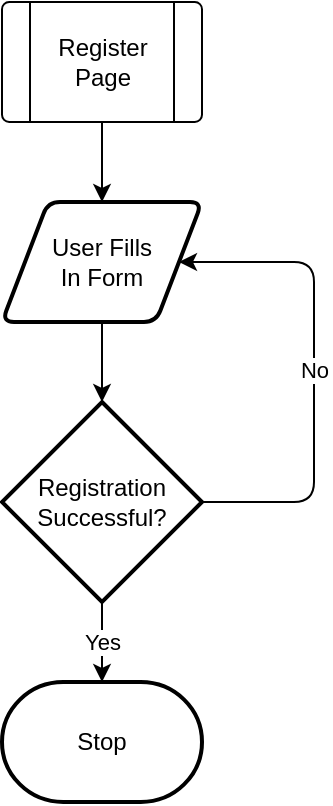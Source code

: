 <mxfile>
    <diagram id="VmCV8hx3INL5Ir1vsSpL" name="Page-1">
        <mxGraphModel dx="1130" dy="779" grid="1" gridSize="10" guides="1" tooltips="1" connect="1" arrows="1" fold="1" page="1" pageScale="1" pageWidth="827" pageHeight="1169" math="0" shadow="0">
            <root>
                <mxCell id="0"/>
                <mxCell id="1" parent="0"/>
                <mxCell id="4" style="edgeStyle=none;html=1;" parent="1" target="3" edge="1">
                    <mxGeometry relative="1" as="geometry">
                        <mxPoint x="414" y="70" as="sourcePoint"/>
                    </mxGeometry>
                </mxCell>
                <mxCell id="6" style="edgeStyle=none;html=1;" parent="1" source="3" target="5" edge="1">
                    <mxGeometry relative="1" as="geometry"/>
                </mxCell>
                <mxCell id="3" value="User Fills&lt;br&gt;In Form" style="shape=parallelogram;html=1;strokeWidth=2;perimeter=parallelogramPerimeter;whiteSpace=wrap;rounded=1;arcSize=12;size=0.23;" parent="1" vertex="1">
                    <mxGeometry x="364" y="110" width="100" height="60" as="geometry"/>
                </mxCell>
                <mxCell id="8" value="Yes" style="edgeStyle=none;html=1;" parent="1" source="5" target="7" edge="1">
                    <mxGeometry relative="1" as="geometry"/>
                </mxCell>
                <mxCell id="9" value="No" style="edgeStyle=none;html=1;entryX=1;entryY=0.5;entryDx=0;entryDy=0;" parent="1" source="5" edge="1" target="3">
                    <mxGeometry relative="1" as="geometry">
                        <mxPoint x="420" y="90" as="targetPoint"/>
                        <Array as="points">
                            <mxPoint x="520" y="260"/>
                            <mxPoint x="520" y="140"/>
                        </Array>
                    </mxGeometry>
                </mxCell>
                <mxCell id="5" value="Registration&lt;br&gt;Successful?" style="strokeWidth=2;html=1;shape=mxgraph.flowchart.decision;whiteSpace=wrap;" parent="1" vertex="1">
                    <mxGeometry x="364" y="210" width="100" height="100" as="geometry"/>
                </mxCell>
                <mxCell id="7" value="Stop" style="strokeWidth=2;html=1;shape=mxgraph.flowchart.terminator;whiteSpace=wrap;" parent="1" vertex="1">
                    <mxGeometry x="364" y="350" width="100" height="60" as="geometry"/>
                </mxCell>
                <mxCell id="10" value="" style="verticalLabelPosition=bottom;verticalAlign=top;html=1;shape=process;whiteSpace=wrap;rounded=1;size=0.14;arcSize=6;" parent="1" vertex="1">
                    <mxGeometry x="364" y="10" width="100" height="60" as="geometry"/>
                </mxCell>
                <mxCell id="11" value="Register&lt;br&gt;Page" style="text;html=1;align=center;verticalAlign=middle;resizable=0;points=[];autosize=1;strokeColor=none;fillColor=none;" parent="1" vertex="1">
                    <mxGeometry x="379" y="20" width="70" height="40" as="geometry"/>
                </mxCell>
            </root>
        </mxGraphModel>
    </diagram>
</mxfile>